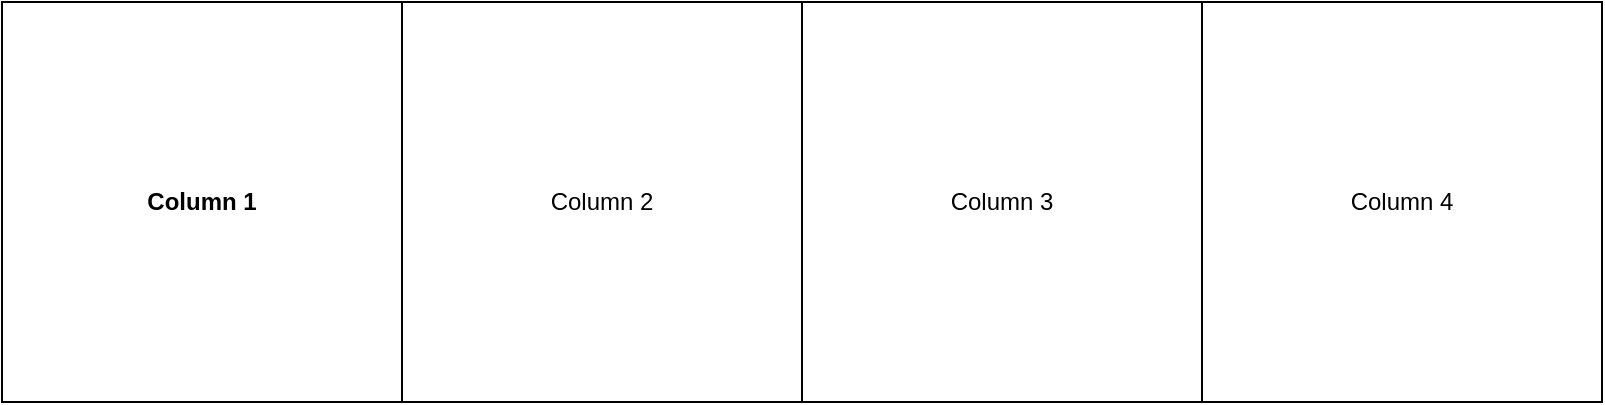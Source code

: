 <mxfile>
    <diagram id="xZ0CoMloZtWVJ8pT4MUV" name="Page-1">
        <mxGraphModel dx="898" dy="480" grid="1" gridSize="10" guides="1" tooltips="1" connect="1" arrows="1" fold="1" page="1" pageScale="1" pageWidth="800" pageHeight="200" background="#ffffff" math="0" shadow="0">
            <root>
                <mxCell id="0"/>
                <mxCell id="1" parent="0"/>
                <mxCell id="12" value="Column 1" style="rounded=0;whiteSpace=wrap;html=1;fontStyle=1" vertex="1" parent="1">
                    <mxGeometry y="200" width="200" height="200" as="geometry"/>
                </mxCell>
                <mxCell id="16" value="Column 2" style="rounded=0;whiteSpace=wrap;html=1;" vertex="1" parent="1">
                    <mxGeometry x="200" y="200" width="200" height="200" as="geometry"/>
                </mxCell>
                <mxCell id="17" value="Column 3" style="rounded=0;whiteSpace=wrap;html=1;" vertex="1" parent="1">
                    <mxGeometry x="400" y="200" width="200" height="200" as="geometry"/>
                </mxCell>
                <mxCell id="18" value="Column 4" style="rounded=0;whiteSpace=wrap;html=1;" vertex="1" parent="1">
                    <mxGeometry x="600" y="200" width="200" height="200" as="geometry"/>
                </mxCell>
            </root>
        </mxGraphModel>
    </diagram>
</mxfile>